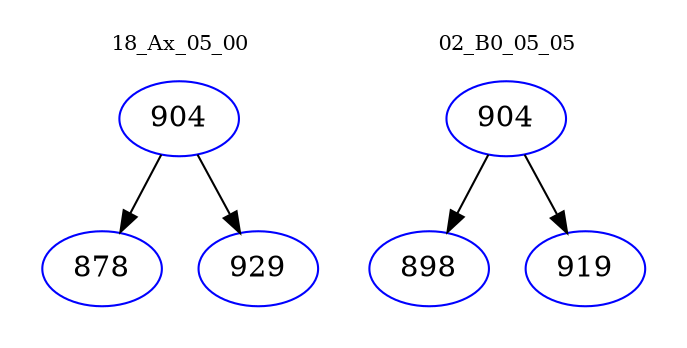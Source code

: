 digraph{
subgraph cluster_0 {
color = white
label = "18_Ax_05_00";
fontsize=10;
T0_904 [label="904", color="blue"]
T0_904 -> T0_878 [color="black"]
T0_878 [label="878", color="blue"]
T0_904 -> T0_929 [color="black"]
T0_929 [label="929", color="blue"]
}
subgraph cluster_1 {
color = white
label = "02_B0_05_05";
fontsize=10;
T1_904 [label="904", color="blue"]
T1_904 -> T1_898 [color="black"]
T1_898 [label="898", color="blue"]
T1_904 -> T1_919 [color="black"]
T1_919 [label="919", color="blue"]
}
}
